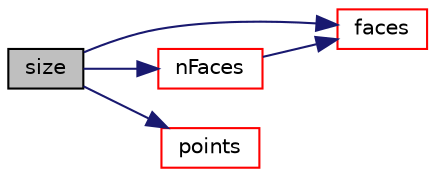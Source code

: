 digraph "size"
{
  bgcolor="transparent";
  edge [fontname="Helvetica",fontsize="10",labelfontname="Helvetica",labelfontsize="10"];
  node [fontname="Helvetica",fontsize="10",shape=record];
  rankdir="LR";
  Node1057 [label="size",height=0.2,width=0.4,color="black", fillcolor="grey75", style="filled", fontcolor="black"];
  Node1057 -> Node1058 [color="midnightblue",fontsize="10",style="solid",fontname="Helvetica"];
  Node1058 [label="faces",height=0.2,width=0.4,color="red",URL="$a30961.html#a431c0a24765f0bb6d32f6a03ce0e9b57",tooltip="Return faces. "];
  Node1057 -> Node1060 [color="midnightblue",fontsize="10",style="solid",fontname="Helvetica"];
  Node1060 [label="nFaces",height=0.2,width=0.4,color="red",URL="$a30961.html#af783acdbe2fe9244b256aa70dae1a87a",tooltip="Return the number of raw faces. "];
  Node1060 -> Node1058 [color="midnightblue",fontsize="10",style="solid",fontname="Helvetica"];
  Node1057 -> Node1062 [color="midnightblue",fontsize="10",style="solid",fontname="Helvetica"];
  Node1062 [label="points",height=0.2,width=0.4,color="red",URL="$a30961.html#ac44123fc1265297c41a43c3b62fdb4c2",tooltip="Return points. "];
}
